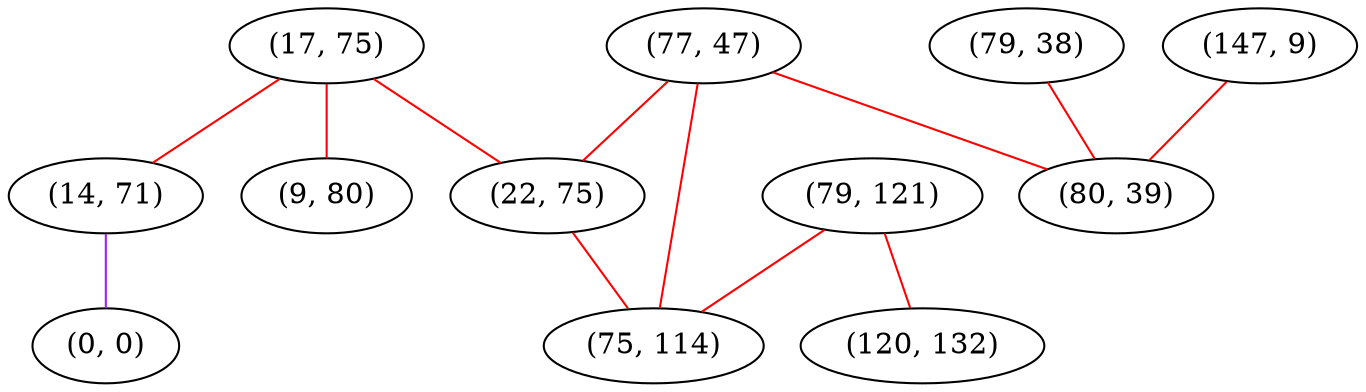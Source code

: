 graph "" {
"(17, 75)";
"(79, 121)";
"(77, 47)";
"(14, 71)";
"(79, 38)";
"(0, 0)";
"(120, 132)";
"(9, 80)";
"(147, 9)";
"(22, 75)";
"(75, 114)";
"(80, 39)";
"(17, 75)" -- "(22, 75)"  [color=red, key=0, weight=1];
"(17, 75)" -- "(9, 80)"  [color=red, key=0, weight=1];
"(17, 75)" -- "(14, 71)"  [color=red, key=0, weight=1];
"(79, 121)" -- "(75, 114)"  [color=red, key=0, weight=1];
"(79, 121)" -- "(120, 132)"  [color=red, key=0, weight=1];
"(77, 47)" -- "(22, 75)"  [color=red, key=0, weight=1];
"(77, 47)" -- "(75, 114)"  [color=red, key=0, weight=1];
"(77, 47)" -- "(80, 39)"  [color=red, key=0, weight=1];
"(14, 71)" -- "(0, 0)"  [color=purple, key=0, weight=4];
"(79, 38)" -- "(80, 39)"  [color=red, key=0, weight=1];
"(147, 9)" -- "(80, 39)"  [color=red, key=0, weight=1];
"(22, 75)" -- "(75, 114)"  [color=red, key=0, weight=1];
}

